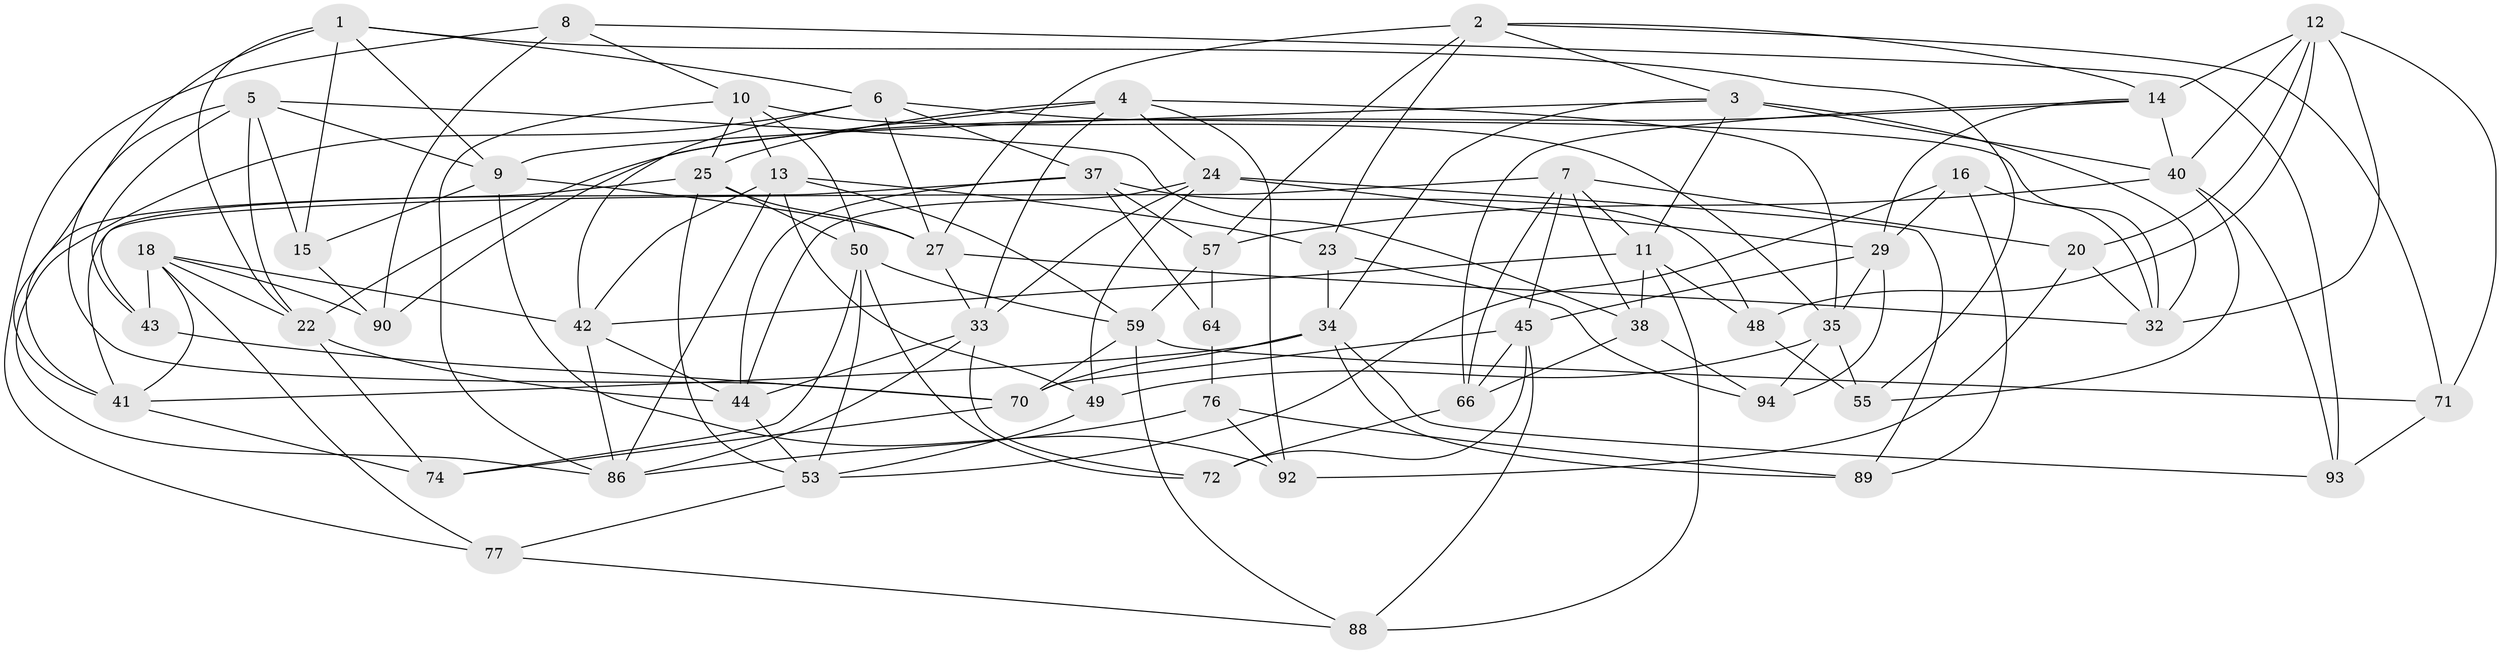 // original degree distribution, {4: 1.0}
// Generated by graph-tools (version 1.1) at 2025/42/03/06/25 10:42:16]
// undirected, 58 vertices, 151 edges
graph export_dot {
graph [start="1"]
  node [color=gray90,style=filled];
  1 [super="+47"];
  2 [super="+39"];
  3 [super="+82"];
  4 [super="+26"];
  5 [super="+19"];
  6 [super="+17"];
  7 [super="+21"];
  8;
  9 [super="+28"];
  10 [super="+30"];
  11 [super="+67"];
  12 [super="+79"];
  13 [super="+46"];
  14 [super="+31"];
  15;
  16;
  18 [super="+63"];
  20;
  22 [super="+62"];
  23;
  24 [super="+54"];
  25 [super="+36"];
  27 [super="+78"];
  29 [super="+84"];
  32 [super="+81"];
  33 [super="+56"];
  34 [super="+75"];
  35 [super="+68"];
  37 [super="+73"];
  38 [super="+83"];
  40 [super="+69"];
  41 [super="+80"];
  42 [super="+85"];
  43;
  44 [super="+65"];
  45 [super="+52"];
  48;
  49;
  50 [super="+51"];
  53 [super="+58"];
  55;
  57 [super="+61"];
  59 [super="+60"];
  64;
  66 [super="+95"];
  70 [super="+91"];
  71;
  72;
  74;
  76;
  77;
  86 [super="+87"];
  88;
  89;
  90;
  92;
  93;
  94;
  1 -- 15;
  1 -- 55;
  1 -- 9;
  1 -- 6;
  1 -- 22;
  1 -- 41;
  2 -- 71;
  2 -- 23;
  2 -- 27;
  2 -- 14;
  2 -- 57;
  2 -- 3;
  3 -- 11;
  3 -- 34;
  3 -- 40;
  3 -- 32;
  3 -- 9;
  4 -- 92;
  4 -- 25;
  4 -- 33;
  4 -- 90;
  4 -- 35;
  4 -- 24;
  5 -- 43;
  5 -- 15;
  5 -- 70;
  5 -- 9;
  5 -- 22;
  5 -- 38;
  6 -- 86;
  6 -- 27;
  6 -- 37;
  6 -- 42;
  6 -- 32;
  7 -- 41;
  7 -- 11;
  7 -- 66;
  7 -- 20;
  7 -- 45;
  7 -- 38;
  8 -- 93;
  8 -- 90;
  8 -- 77;
  8 -- 10;
  9 -- 92;
  9 -- 15;
  9 -- 27;
  10 -- 35;
  10 -- 86;
  10 -- 50;
  10 -- 25;
  10 -- 13;
  11 -- 42;
  11 -- 48;
  11 -- 88;
  11 -- 38;
  12 -- 71;
  12 -- 40;
  12 -- 48;
  12 -- 20;
  12 -- 14;
  12 -- 32;
  13 -- 42;
  13 -- 49;
  13 -- 59;
  13 -- 23;
  13 -- 86;
  14 -- 22;
  14 -- 29;
  14 -- 66;
  14 -- 40;
  15 -- 90;
  16 -- 32;
  16 -- 89;
  16 -- 29;
  16 -- 53;
  18 -- 77;
  18 -- 90;
  18 -- 42;
  18 -- 43;
  18 -- 22;
  18 -- 41;
  20 -- 92;
  20 -- 32;
  22 -- 74;
  22 -- 44;
  23 -- 94;
  23 -- 34;
  24 -- 44;
  24 -- 89;
  24 -- 29;
  24 -- 49;
  24 -- 33;
  25 -- 53;
  25 -- 43;
  25 -- 27;
  25 -- 50;
  27 -- 32;
  27 -- 33;
  29 -- 35;
  29 -- 45;
  29 -- 94;
  33 -- 72;
  33 -- 86;
  33 -- 44;
  34 -- 89;
  34 -- 93;
  34 -- 70;
  34 -- 41;
  35 -- 49;
  35 -- 94;
  35 -- 55;
  37 -- 44;
  37 -- 57;
  37 -- 64;
  37 -- 41;
  37 -- 48;
  38 -- 94;
  38 -- 66 [weight=2];
  40 -- 57;
  40 -- 93;
  40 -- 55;
  41 -- 74;
  42 -- 86;
  42 -- 44;
  43 -- 70;
  44 -- 53;
  45 -- 72;
  45 -- 70;
  45 -- 88;
  45 -- 66;
  48 -- 55;
  49 -- 53;
  50 -- 72;
  50 -- 74;
  50 -- 59;
  50 -- 53;
  53 -- 77;
  57 -- 64 [weight=2];
  57 -- 59;
  59 -- 70;
  59 -- 88;
  59 -- 71;
  64 -- 76;
  66 -- 72;
  70 -- 74;
  71 -- 93;
  76 -- 89;
  76 -- 92;
  76 -- 86;
  77 -- 88;
}
